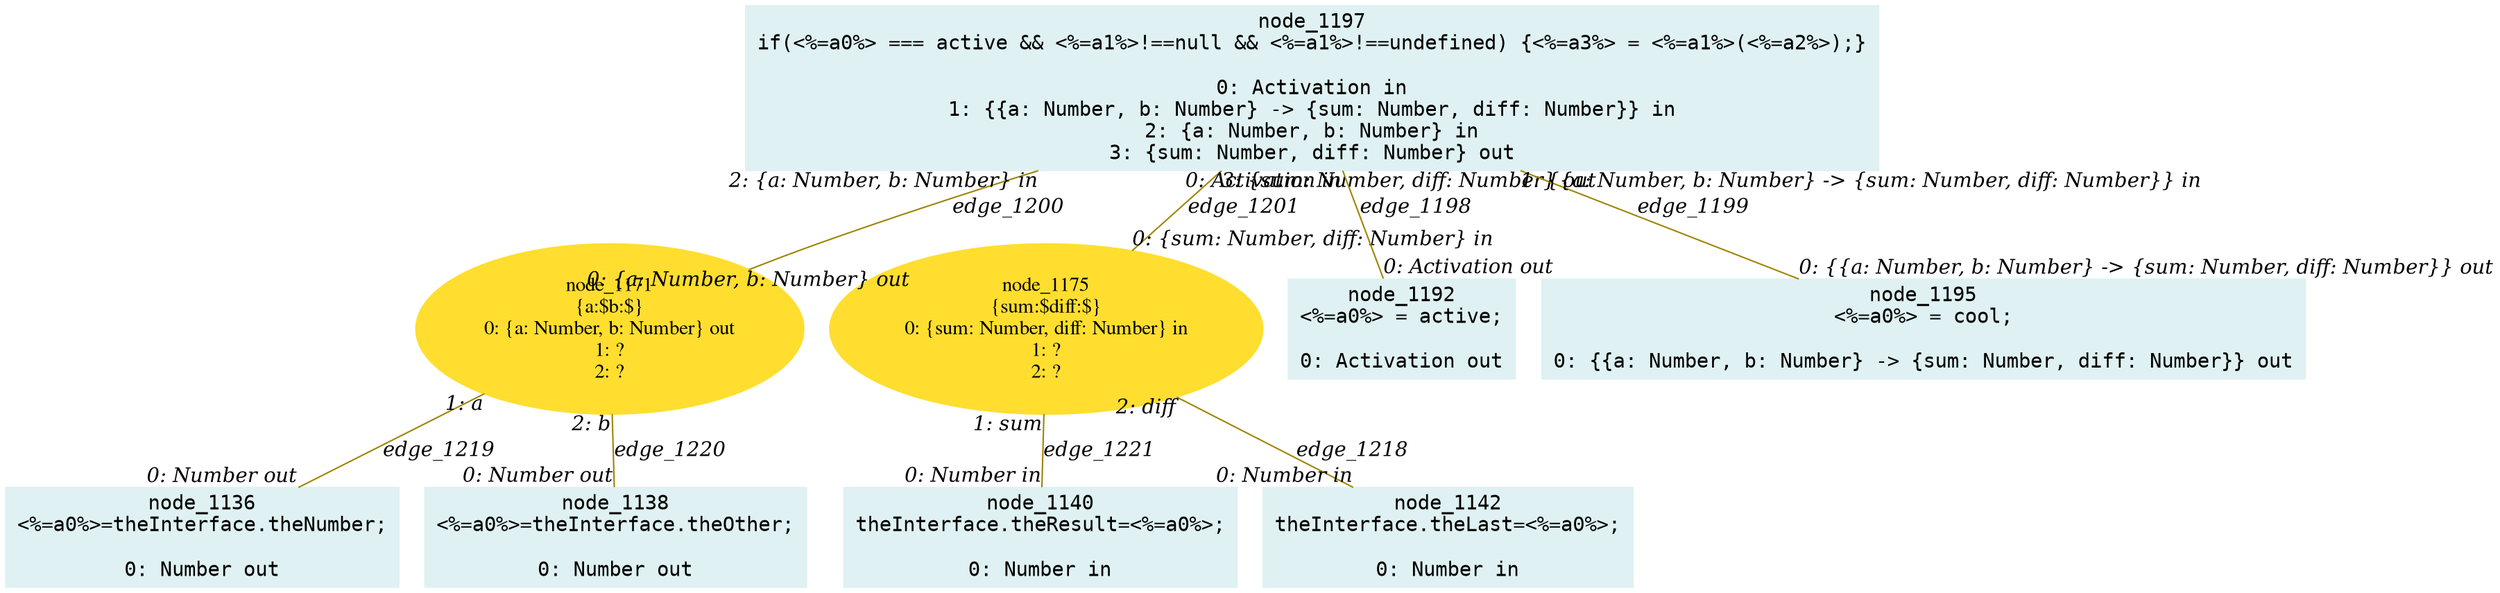 digraph g{node_1136 [shape="box", style="filled", color="#dff1f2", fontname="Courier", label="node_1136
<%=a0%>=theInterface.theNumber;

0: Number out" ]
node_1138 [shape="box", style="filled", color="#dff1f2", fontname="Courier", label="node_1138
<%=a0%>=theInterface.theOther;

0: Number out" ]
node_1140 [shape="box", style="filled", color="#dff1f2", fontname="Courier", label="node_1140
theInterface.theResult=<%=a0%>;

0: Number in" ]
node_1142 [shape="box", style="filled", color="#dff1f2", fontname="Courier", label="node_1142
theInterface.theLast=<%=a0%>;

0: Number in" ]
node_1171 [shape="ellipse", style="filled", color="#ffde2f", fontname="Times", label="node_1171
{a:$b:$}
0: {a: Number, b: Number} out
1: ?
2: ?" ]
node_1175 [shape="ellipse", style="filled", color="#ffde2f", fontname="Times", label="node_1175
{sum:$diff:$}
0: {sum: Number, diff: Number} in
1: ?
2: ?" ]
node_1192 [shape="box", style="filled", color="#dff1f2", fontname="Courier", label="node_1192
<%=a0%> = active;

0: Activation out" ]
node_1195 [shape="box", style="filled", color="#dff1f2", fontname="Courier", label="node_1195
<%=a0%> = cool;

0: {{a: Number, b: Number} -> {sum: Number, diff: Number}} out" ]
node_1197 [shape="box", style="filled", color="#dff1f2", fontname="Courier", label="node_1197
if(<%=a0%> === active && <%=a1%>!==null && <%=a1%>!==undefined) {<%=a3%> = <%=a1%>(<%=a2%>);}

0: Activation in
1: {{a: Number, b: Number} -> {sum: Number, diff: Number}} in
2: {a: Number, b: Number} in
3: {sum: Number, diff: Number} out" ]
node_1197 -> node_1192 [dir=none, arrowHead=none, fontname="Times-Italic", arrowsize=1, color="#9d8400", label="edge_1198",  headlabel="0: Activation out", taillabel="0: Activation in" ]
node_1197 -> node_1195 [dir=none, arrowHead=none, fontname="Times-Italic", arrowsize=1, color="#9d8400", label="edge_1199",  headlabel="0: {{a: Number, b: Number} -> {sum: Number, diff: Number}} out", taillabel="1: {{a: Number, b: Number} -> {sum: Number, diff: Number}} in" ]
node_1197 -> node_1171 [dir=none, arrowHead=none, fontname="Times-Italic", arrowsize=1, color="#9d8400", label="edge_1200",  headlabel="0: {a: Number, b: Number} out", taillabel="2: {a: Number, b: Number} in" ]
node_1197 -> node_1175 [dir=none, arrowHead=none, fontname="Times-Italic", arrowsize=1, color="#9d8400", label="edge_1201",  headlabel="0: {sum: Number, diff: Number} in", taillabel="3: {sum: Number, diff: Number} out" ]
node_1175 -> node_1142 [dir=none, arrowHead=none, fontname="Times-Italic", arrowsize=1, color="#9d8400", label="edge_1218",  headlabel="0: Number in", taillabel="2: diff" ]
node_1171 -> node_1136 [dir=none, arrowHead=none, fontname="Times-Italic", arrowsize=1, color="#9d8400", label="edge_1219",  headlabel="0: Number out", taillabel="1: a" ]
node_1171 -> node_1138 [dir=none, arrowHead=none, fontname="Times-Italic", arrowsize=1, color="#9d8400", label="edge_1220",  headlabel="0: Number out", taillabel="2: b" ]
node_1175 -> node_1140 [dir=none, arrowHead=none, fontname="Times-Italic", arrowsize=1, color="#9d8400", label="edge_1221",  headlabel="0: Number in", taillabel="1: sum" ]
}
